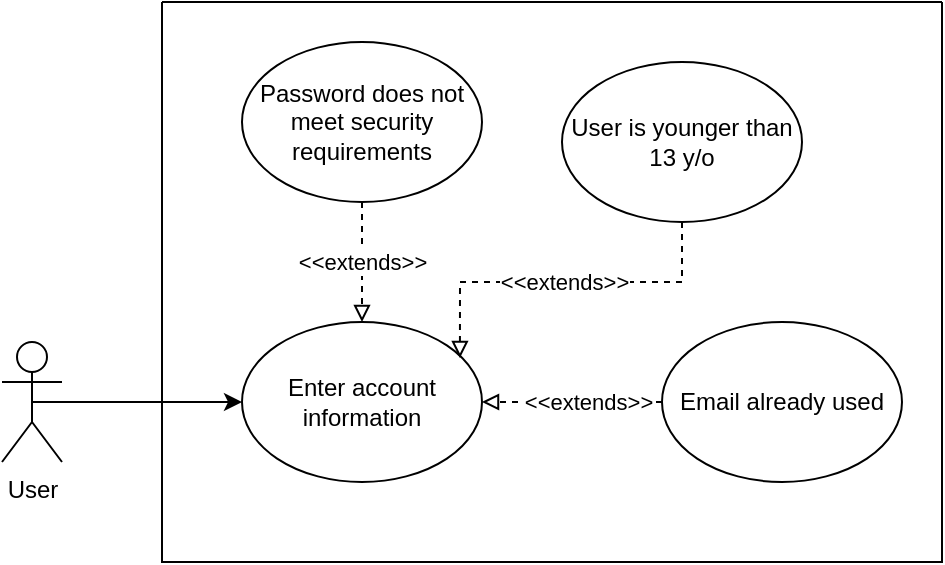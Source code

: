 <mxfile version="20.3.1" type="device"><diagram id="CyshjNvbfB2tvQoG_RSj" name="Page-1"><mxGraphModel dx="1422" dy="794" grid="1" gridSize="10" guides="1" tooltips="1" connect="1" arrows="1" fold="1" page="1" pageScale="1" pageWidth="827" pageHeight="1169" math="0" shadow="0"><root><mxCell id="0"/><mxCell id="1" parent="0"/><mxCell id="FD8II0GREonIohpKUgKs-4" style="edgeStyle=orthogonalEdgeStyle;rounded=0;orthogonalLoop=1;jettySize=auto;html=1;exitX=0.5;exitY=0.5;exitDx=0;exitDy=0;exitPerimeter=0;entryX=0;entryY=0.5;entryDx=0;entryDy=0;" edge="1" parent="1" source="FD8II0GREonIohpKUgKs-1" target="FD8II0GREonIohpKUgKs-2"><mxGeometry relative="1" as="geometry"/></mxCell><mxCell id="FD8II0GREonIohpKUgKs-1" value="User" style="shape=umlActor;verticalLabelPosition=bottom;verticalAlign=top;html=1;outlineConnect=0;" vertex="1" parent="1"><mxGeometry x="200" y="500" width="30" height="60" as="geometry"/></mxCell><mxCell id="FD8II0GREonIohpKUgKs-2" value="Enter account information" style="ellipse;whiteSpace=wrap;html=1;" vertex="1" parent="1"><mxGeometry x="320" y="490" width="120" height="80" as="geometry"/></mxCell><mxCell id="FD8II0GREonIohpKUgKs-9" value="&amp;lt;&amp;lt;extends&amp;gt;&amp;gt;" style="edgeStyle=orthogonalEdgeStyle;rounded=0;orthogonalLoop=1;jettySize=auto;html=1;entryX=1;entryY=0.5;entryDx=0;entryDy=0;endArrow=block;endFill=0;dashed=1;" edge="1" parent="1" source="FD8II0GREonIohpKUgKs-7" target="FD8II0GREonIohpKUgKs-2"><mxGeometry x="-0.167" relative="1" as="geometry"><mxPoint as="offset"/></mxGeometry></mxCell><mxCell id="FD8II0GREonIohpKUgKs-7" value="Email already used" style="ellipse;whiteSpace=wrap;html=1;" vertex="1" parent="1"><mxGeometry x="530" y="490" width="120" height="80" as="geometry"/></mxCell><mxCell id="FD8II0GREonIohpKUgKs-11" value="&amp;lt;&amp;lt;extends&amp;gt;&amp;gt;" style="edgeStyle=orthogonalEdgeStyle;rounded=0;orthogonalLoop=1;jettySize=auto;html=1;entryX=0.5;entryY=0;entryDx=0;entryDy=0;endArrow=block;endFill=0;dashed=1;" edge="1" parent="1" source="FD8II0GREonIohpKUgKs-10" target="FD8II0GREonIohpKUgKs-2"><mxGeometry relative="1" as="geometry"/></mxCell><mxCell id="FD8II0GREonIohpKUgKs-10" value="Password does not meet security requirements" style="ellipse;whiteSpace=wrap;html=1;" vertex="1" parent="1"><mxGeometry x="320" y="350" width="120" height="80" as="geometry"/></mxCell><mxCell id="FD8II0GREonIohpKUgKs-13" value="&amp;lt;&amp;lt;extends&amp;gt;&amp;gt;" style="edgeStyle=orthogonalEdgeStyle;rounded=0;orthogonalLoop=1;jettySize=auto;html=1;entryX=0.908;entryY=0.225;entryDx=0;entryDy=0;entryPerimeter=0;endArrow=block;endFill=0;dashed=1;" edge="1" parent="1" source="FD8II0GREonIohpKUgKs-12" target="FD8II0GREonIohpKUgKs-2"><mxGeometry relative="1" as="geometry"><Array as="points"><mxPoint x="540" y="470"/><mxPoint x="429" y="470"/></Array></mxGeometry></mxCell><mxCell id="FD8II0GREonIohpKUgKs-12" value="User is younger than 13 y/o" style="ellipse;whiteSpace=wrap;html=1;" vertex="1" parent="1"><mxGeometry x="480" y="360" width="120" height="80" as="geometry"/></mxCell><mxCell id="FD8II0GREonIohpKUgKs-14" value="" style="swimlane;startSize=0;" vertex="1" parent="1"><mxGeometry x="280" y="330" width="390" height="280" as="geometry"/></mxCell></root></mxGraphModel></diagram></mxfile>
